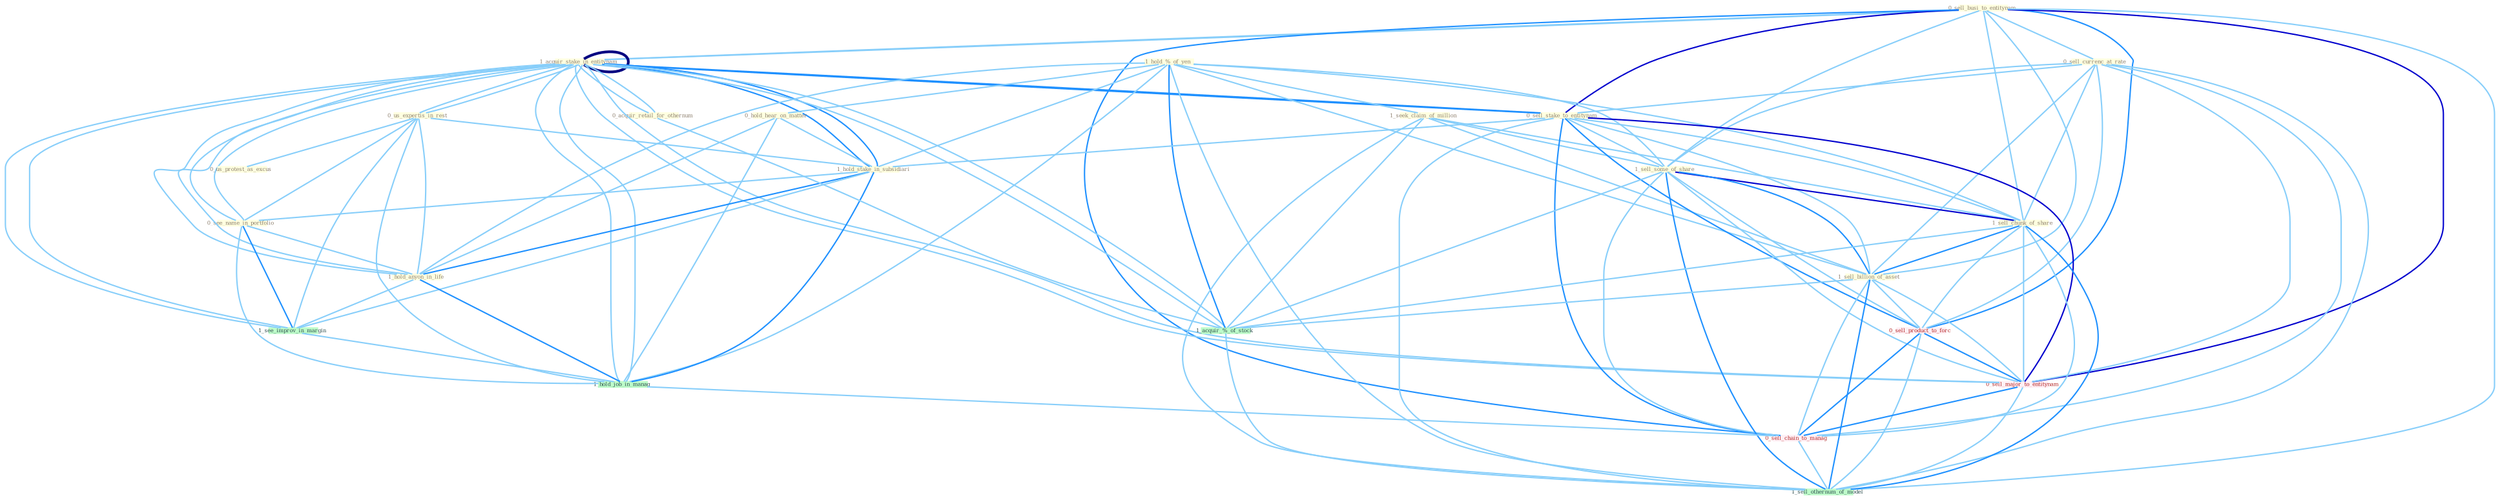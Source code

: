 Graph G{ 
    node
    [shape=polygon,style=filled,width=.5,height=.06,color="#BDFCC9",fixedsize=true,fontsize=4,
    fontcolor="#2f4f4f"];
    {node
    [color="#ffffe0", fontcolor="#8b7d6b"] "0_sell_busi_to_entitynam " "1_acquir_stake_in_entitynam " "0_us_expertis_in_rest " "0_sell_currenc_at_rate " "0_us_protest_as_excus " "1_hold_%_of_yen " "1_seek_claim_of_million " "1_acquir_stake_in_entitynam " "0_sell_stake_to_entitynam " "0_hold_hear_on_matter " "1_sell_some_of_share " "1_hold_stake_in_subsidiari " "0_acquir_retail_for_othernum " "0_see_name_in_portfolio " "1_hold_anyon_in_life " "1_sell_chunk_of_share " "1_sell_billion_of_asset "}
{node [color="#fff0f5", fontcolor="#b22222"] "0_sell_product_to_forc " "0_sell_major_to_entitynam " "0_sell_chain_to_manag "}
edge [color="#B0E2FF"];

	"0_sell_busi_to_entitynam " -- "1_acquir_stake_in_entitynam " [w="1", color="#87cefa" ];
	"0_sell_busi_to_entitynam " -- "0_sell_currenc_at_rate " [w="1", color="#87cefa" ];
	"0_sell_busi_to_entitynam " -- "1_acquir_stake_in_entitynam " [w="1", color="#87cefa" ];
	"0_sell_busi_to_entitynam " -- "0_sell_stake_to_entitynam " [w="3", color="#0000cd" , len=0.6];
	"0_sell_busi_to_entitynam " -- "1_sell_some_of_share " [w="1", color="#87cefa" ];
	"0_sell_busi_to_entitynam " -- "1_sell_chunk_of_share " [w="1", color="#87cefa" ];
	"0_sell_busi_to_entitynam " -- "1_sell_billion_of_asset " [w="1", color="#87cefa" ];
	"0_sell_busi_to_entitynam " -- "0_sell_product_to_forc " [w="2", color="#1e90ff" , len=0.8];
	"0_sell_busi_to_entitynam " -- "0_sell_major_to_entitynam " [w="3", color="#0000cd" , len=0.6];
	"0_sell_busi_to_entitynam " -- "0_sell_chain_to_manag " [w="2", color="#1e90ff" , len=0.8];
	"0_sell_busi_to_entitynam " -- "1_sell_othernum_of_model " [w="1", color="#87cefa" ];
	"1_acquir_stake_in_entitynam " -- "0_us_expertis_in_rest " [w="1", color="#87cefa" ];
	"1_acquir_stake_in_entitynam " -- "1_acquir_stake_in_entitynam " [w="4", style=bold, color="#000080", len=0.4];
	"1_acquir_stake_in_entitynam " -- "0_sell_stake_to_entitynam " [w="2", color="#1e90ff" , len=0.8];
	"1_acquir_stake_in_entitynam " -- "1_hold_stake_in_subsidiari " [w="2", color="#1e90ff" , len=0.8];
	"1_acquir_stake_in_entitynam " -- "0_acquir_retail_for_othernum " [w="1", color="#87cefa" ];
	"1_acquir_stake_in_entitynam " -- "0_see_name_in_portfolio " [w="1", color="#87cefa" ];
	"1_acquir_stake_in_entitynam " -- "1_hold_anyon_in_life " [w="1", color="#87cefa" ];
	"1_acquir_stake_in_entitynam " -- "1_see_improv_in_margin " [w="1", color="#87cefa" ];
	"1_acquir_stake_in_entitynam " -- "1_acquir_%_of_stock " [w="1", color="#87cefa" ];
	"1_acquir_stake_in_entitynam " -- "1_hold_job_in_manag " [w="1", color="#87cefa" ];
	"1_acquir_stake_in_entitynam " -- "0_sell_major_to_entitynam " [w="1", color="#87cefa" ];
	"0_us_expertis_in_rest " -- "0_us_protest_as_excus " [w="1", color="#87cefa" ];
	"0_us_expertis_in_rest " -- "1_acquir_stake_in_entitynam " [w="1", color="#87cefa" ];
	"0_us_expertis_in_rest " -- "1_hold_stake_in_subsidiari " [w="1", color="#87cefa" ];
	"0_us_expertis_in_rest " -- "0_see_name_in_portfolio " [w="1", color="#87cefa" ];
	"0_us_expertis_in_rest " -- "1_hold_anyon_in_life " [w="1", color="#87cefa" ];
	"0_us_expertis_in_rest " -- "1_see_improv_in_margin " [w="1", color="#87cefa" ];
	"0_us_expertis_in_rest " -- "1_hold_job_in_manag " [w="1", color="#87cefa" ];
	"0_sell_currenc_at_rate " -- "0_sell_stake_to_entitynam " [w="1", color="#87cefa" ];
	"0_sell_currenc_at_rate " -- "1_sell_some_of_share " [w="1", color="#87cefa" ];
	"0_sell_currenc_at_rate " -- "1_sell_chunk_of_share " [w="1", color="#87cefa" ];
	"0_sell_currenc_at_rate " -- "1_sell_billion_of_asset " [w="1", color="#87cefa" ];
	"0_sell_currenc_at_rate " -- "0_sell_product_to_forc " [w="1", color="#87cefa" ];
	"0_sell_currenc_at_rate " -- "0_sell_major_to_entitynam " [w="1", color="#87cefa" ];
	"0_sell_currenc_at_rate " -- "0_sell_chain_to_manag " [w="1", color="#87cefa" ];
	"0_sell_currenc_at_rate " -- "1_sell_othernum_of_model " [w="1", color="#87cefa" ];
	"1_hold_%_of_yen " -- "1_seek_claim_of_million " [w="1", color="#87cefa" ];
	"1_hold_%_of_yen " -- "0_hold_hear_on_matter " [w="1", color="#87cefa" ];
	"1_hold_%_of_yen " -- "1_sell_some_of_share " [w="1", color="#87cefa" ];
	"1_hold_%_of_yen " -- "1_hold_stake_in_subsidiari " [w="1", color="#87cefa" ];
	"1_hold_%_of_yen " -- "1_hold_anyon_in_life " [w="1", color="#87cefa" ];
	"1_hold_%_of_yen " -- "1_sell_chunk_of_share " [w="1", color="#87cefa" ];
	"1_hold_%_of_yen " -- "1_sell_billion_of_asset " [w="1", color="#87cefa" ];
	"1_hold_%_of_yen " -- "1_acquir_%_of_stock " [w="2", color="#1e90ff" , len=0.8];
	"1_hold_%_of_yen " -- "1_hold_job_in_manag " [w="1", color="#87cefa" ];
	"1_hold_%_of_yen " -- "1_sell_othernum_of_model " [w="1", color="#87cefa" ];
	"1_seek_claim_of_million " -- "1_sell_some_of_share " [w="1", color="#87cefa" ];
	"1_seek_claim_of_million " -- "1_sell_chunk_of_share " [w="1", color="#87cefa" ];
	"1_seek_claim_of_million " -- "1_sell_billion_of_asset " [w="1", color="#87cefa" ];
	"1_seek_claim_of_million " -- "1_acquir_%_of_stock " [w="1", color="#87cefa" ];
	"1_seek_claim_of_million " -- "1_sell_othernum_of_model " [w="1", color="#87cefa" ];
	"1_acquir_stake_in_entitynam " -- "0_sell_stake_to_entitynam " [w="2", color="#1e90ff" , len=0.8];
	"1_acquir_stake_in_entitynam " -- "1_hold_stake_in_subsidiari " [w="2", color="#1e90ff" , len=0.8];
	"1_acquir_stake_in_entitynam " -- "0_acquir_retail_for_othernum " [w="1", color="#87cefa" ];
	"1_acquir_stake_in_entitynam " -- "0_see_name_in_portfolio " [w="1", color="#87cefa" ];
	"1_acquir_stake_in_entitynam " -- "1_hold_anyon_in_life " [w="1", color="#87cefa" ];
	"1_acquir_stake_in_entitynam " -- "1_see_improv_in_margin " [w="1", color="#87cefa" ];
	"1_acquir_stake_in_entitynam " -- "1_acquir_%_of_stock " [w="1", color="#87cefa" ];
	"1_acquir_stake_in_entitynam " -- "1_hold_job_in_manag " [w="1", color="#87cefa" ];
	"1_acquir_stake_in_entitynam " -- "0_sell_major_to_entitynam " [w="1", color="#87cefa" ];
	"0_sell_stake_to_entitynam " -- "1_sell_some_of_share " [w="1", color="#87cefa" ];
	"0_sell_stake_to_entitynam " -- "1_hold_stake_in_subsidiari " [w="1", color="#87cefa" ];
	"0_sell_stake_to_entitynam " -- "1_sell_chunk_of_share " [w="1", color="#87cefa" ];
	"0_sell_stake_to_entitynam " -- "1_sell_billion_of_asset " [w="1", color="#87cefa" ];
	"0_sell_stake_to_entitynam " -- "0_sell_product_to_forc " [w="2", color="#1e90ff" , len=0.8];
	"0_sell_stake_to_entitynam " -- "0_sell_major_to_entitynam " [w="3", color="#0000cd" , len=0.6];
	"0_sell_stake_to_entitynam " -- "0_sell_chain_to_manag " [w="2", color="#1e90ff" , len=0.8];
	"0_sell_stake_to_entitynam " -- "1_sell_othernum_of_model " [w="1", color="#87cefa" ];
	"0_hold_hear_on_matter " -- "1_hold_stake_in_subsidiari " [w="1", color="#87cefa" ];
	"0_hold_hear_on_matter " -- "1_hold_anyon_in_life " [w="1", color="#87cefa" ];
	"0_hold_hear_on_matter " -- "1_hold_job_in_manag " [w="1", color="#87cefa" ];
	"1_sell_some_of_share " -- "1_sell_chunk_of_share " [w="3", color="#0000cd" , len=0.6];
	"1_sell_some_of_share " -- "1_sell_billion_of_asset " [w="2", color="#1e90ff" , len=0.8];
	"1_sell_some_of_share " -- "1_acquir_%_of_stock " [w="1", color="#87cefa" ];
	"1_sell_some_of_share " -- "0_sell_product_to_forc " [w="1", color="#87cefa" ];
	"1_sell_some_of_share " -- "0_sell_major_to_entitynam " [w="1", color="#87cefa" ];
	"1_sell_some_of_share " -- "0_sell_chain_to_manag " [w="1", color="#87cefa" ];
	"1_sell_some_of_share " -- "1_sell_othernum_of_model " [w="2", color="#1e90ff" , len=0.8];
	"1_hold_stake_in_subsidiari " -- "0_see_name_in_portfolio " [w="1", color="#87cefa" ];
	"1_hold_stake_in_subsidiari " -- "1_hold_anyon_in_life " [w="2", color="#1e90ff" , len=0.8];
	"1_hold_stake_in_subsidiari " -- "1_see_improv_in_margin " [w="1", color="#87cefa" ];
	"1_hold_stake_in_subsidiari " -- "1_hold_job_in_manag " [w="2", color="#1e90ff" , len=0.8];
	"0_acquir_retail_for_othernum " -- "1_acquir_%_of_stock " [w="1", color="#87cefa" ];
	"0_see_name_in_portfolio " -- "1_hold_anyon_in_life " [w="1", color="#87cefa" ];
	"0_see_name_in_portfolio " -- "1_see_improv_in_margin " [w="2", color="#1e90ff" , len=0.8];
	"0_see_name_in_portfolio " -- "1_hold_job_in_manag " [w="1", color="#87cefa" ];
	"1_hold_anyon_in_life " -- "1_see_improv_in_margin " [w="1", color="#87cefa" ];
	"1_hold_anyon_in_life " -- "1_hold_job_in_manag " [w="2", color="#1e90ff" , len=0.8];
	"1_sell_chunk_of_share " -- "1_sell_billion_of_asset " [w="2", color="#1e90ff" , len=0.8];
	"1_sell_chunk_of_share " -- "1_acquir_%_of_stock " [w="1", color="#87cefa" ];
	"1_sell_chunk_of_share " -- "0_sell_product_to_forc " [w="1", color="#87cefa" ];
	"1_sell_chunk_of_share " -- "0_sell_major_to_entitynam " [w="1", color="#87cefa" ];
	"1_sell_chunk_of_share " -- "0_sell_chain_to_manag " [w="1", color="#87cefa" ];
	"1_sell_chunk_of_share " -- "1_sell_othernum_of_model " [w="2", color="#1e90ff" , len=0.8];
	"1_sell_billion_of_asset " -- "1_acquir_%_of_stock " [w="1", color="#87cefa" ];
	"1_sell_billion_of_asset " -- "0_sell_product_to_forc " [w="1", color="#87cefa" ];
	"1_sell_billion_of_asset " -- "0_sell_major_to_entitynam " [w="1", color="#87cefa" ];
	"1_sell_billion_of_asset " -- "0_sell_chain_to_manag " [w="1", color="#87cefa" ];
	"1_sell_billion_of_asset " -- "1_sell_othernum_of_model " [w="2", color="#1e90ff" , len=0.8];
	"1_see_improv_in_margin " -- "1_hold_job_in_manag " [w="1", color="#87cefa" ];
	"1_acquir_%_of_stock " -- "1_sell_othernum_of_model " [w="1", color="#87cefa" ];
	"1_hold_job_in_manag " -- "0_sell_chain_to_manag " [w="1", color="#87cefa" ];
	"0_sell_product_to_forc " -- "0_sell_major_to_entitynam " [w="2", color="#1e90ff" , len=0.8];
	"0_sell_product_to_forc " -- "0_sell_chain_to_manag " [w="2", color="#1e90ff" , len=0.8];
	"0_sell_product_to_forc " -- "1_sell_othernum_of_model " [w="1", color="#87cefa" ];
	"0_sell_major_to_entitynam " -- "0_sell_chain_to_manag " [w="2", color="#1e90ff" , len=0.8];
	"0_sell_major_to_entitynam " -- "1_sell_othernum_of_model " [w="1", color="#87cefa" ];
	"0_sell_chain_to_manag " -- "1_sell_othernum_of_model " [w="1", color="#87cefa" ];
}